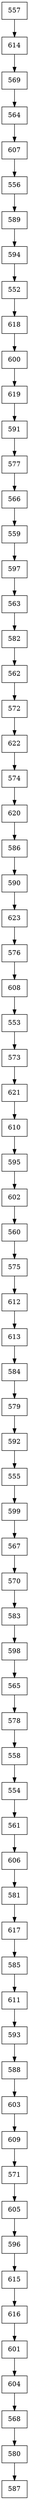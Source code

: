 digraph G {
  node [shape=record];
  node0 [label="{557}"];
  node0 -> node1;
  node1 [label="{614}"];
  node1 -> node2;
  node2 [label="{569}"];
  node2 -> node3;
  node3 [label="{564}"];
  node3 -> node4;
  node4 [label="{607}"];
  node4 -> node5;
  node5 [label="{556}"];
  node5 -> node6;
  node6 [label="{589}"];
  node6 -> node7;
  node7 [label="{594}"];
  node7 -> node8;
  node8 [label="{552}"];
  node8 -> node9;
  node9 [label="{618}"];
  node9 -> node10;
  node10 [label="{600}"];
  node10 -> node11;
  node11 [label="{619}"];
  node11 -> node12;
  node12 [label="{591}"];
  node12 -> node13;
  node13 [label="{577}"];
  node13 -> node14;
  node14 [label="{566}"];
  node14 -> node15;
  node15 [label="{559}"];
  node15 -> node16;
  node16 [label="{597}"];
  node16 -> node17;
  node17 [label="{563}"];
  node17 -> node18;
  node18 [label="{582}"];
  node18 -> node19;
  node19 [label="{562}"];
  node19 -> node20;
  node20 [label="{572}"];
  node20 -> node21;
  node21 [label="{622}"];
  node21 -> node22;
  node22 [label="{574}"];
  node22 -> node23;
  node23 [label="{620}"];
  node23 -> node24;
  node24 [label="{586}"];
  node24 -> node25;
  node25 [label="{590}"];
  node25 -> node26;
  node26 [label="{623}"];
  node26 -> node27;
  node27 [label="{576}"];
  node27 -> node28;
  node28 [label="{608}"];
  node28 -> node29;
  node29 [label="{553}"];
  node29 -> node30;
  node30 [label="{573}"];
  node30 -> node31;
  node31 [label="{621}"];
  node31 -> node32;
  node32 [label="{610}"];
  node32 -> node33;
  node33 [label="{595}"];
  node33 -> node34;
  node34 [label="{602}"];
  node34 -> node35;
  node35 [label="{560}"];
  node35 -> node36;
  node36 [label="{575}"];
  node36 -> node37;
  node37 [label="{612}"];
  node37 -> node38;
  node38 [label="{613}"];
  node38 -> node39;
  node39 [label="{584}"];
  node39 -> node40;
  node40 [label="{579}"];
  node40 -> node41;
  node41 [label="{592}"];
  node41 -> node42;
  node42 [label="{555}"];
  node42 -> node43;
  node43 [label="{599}"];
  node43 -> node44;
  node44 [label="{567}"];
  node44 -> node45;
  node45 [label="{570}"];
  node45 -> node46;
  node46 [label="{583}"];
  node46 -> node47;
  node47 [label="{598}"];
  node47 -> node48;
  node48 [label="{565}"];
  node48 -> node49;
  node49 [label="{578}"];
  node49 -> node50;
  node50 [label="{558}"];
  node50 -> node51;
  node51 [label="{554}"];
  node51 -> node52;
  node52 [label="{561}"];
  node52 -> node53;
  node53 [label="{606}"];
  node53 -> node54;
  node54 [label="{581}"];
  node54 -> node55;
  node55 [label="{617}"];
  node55 -> node56;
  node56 [label="{585}"];
  node56 -> node57;
  node57 [label="{611}"];
  node57 -> node58;
  node58 [label="{593}"];
  node58 -> node59;
  node59 [label="{588}"];
  node59 -> node60;
  node60 [label="{603}"];
  node60 -> node61;
  node61 [label="{609}"];
  node61 -> node62;
  node62 [label="{571}"];
  node62 -> node63;
  node63 [label="{605}"];
  node63 -> node64;
  node64 [label="{596}"];
  node64 -> node65;
  node65 [label="{615}"];
  node65 -> node66;
  node66 [label="{616}"];
  node66 -> node67;
  node67 [label="{601}"];
  node67 -> node68;
  node68 [label="{604}"];
  node68 -> node69;
  node69 [label="{568}"];
  node69 -> node70;
  node70 [label="{580}"];
  node70 -> node71;
  node71 [label="{587}"];
}
